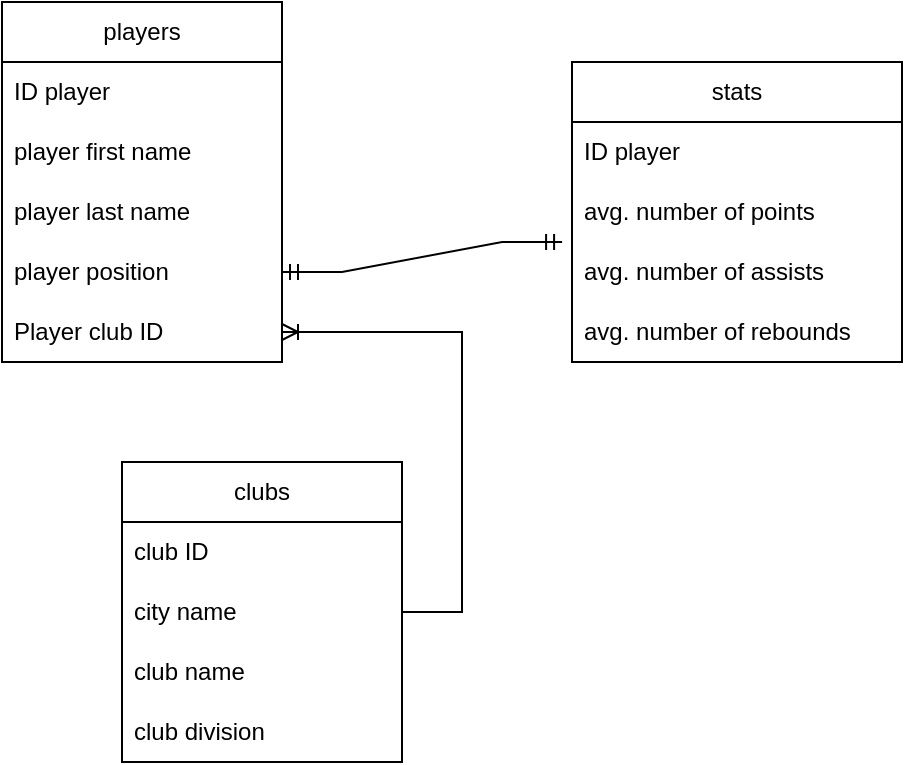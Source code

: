 <mxfile version="22.1.21" type="device">
  <diagram id="R2lEEEUBdFMjLlhIrx00" name="Page-1">
    <mxGraphModel dx="1154" dy="532" grid="1" gridSize="10" guides="1" tooltips="1" connect="1" arrows="1" fold="1" page="1" pageScale="1" pageWidth="850" pageHeight="1100" math="0" shadow="0" extFonts="Permanent Marker^https://fonts.googleapis.com/css?family=Permanent+Marker">
      <root>
        <mxCell id="0" />
        <mxCell id="1" parent="0" />
        <mxCell id="DHD6Y2wHUcDISrz3FL7j-1" value="players" style="swimlane;fontStyle=0;childLayout=stackLayout;horizontal=1;startSize=30;horizontalStack=0;resizeParent=1;resizeParentMax=0;resizeLast=0;collapsible=1;marginBottom=0;whiteSpace=wrap;html=1;" vertex="1" parent="1">
          <mxGeometry x="140" y="120" width="140" height="180" as="geometry" />
        </mxCell>
        <mxCell id="DHD6Y2wHUcDISrz3FL7j-2" value="ID player" style="text;strokeColor=none;fillColor=none;align=left;verticalAlign=middle;spacingLeft=4;spacingRight=4;overflow=hidden;points=[[0,0.5],[1,0.5]];portConstraint=eastwest;rotatable=0;whiteSpace=wrap;html=1;" vertex="1" parent="DHD6Y2wHUcDISrz3FL7j-1">
          <mxGeometry y="30" width="140" height="30" as="geometry" />
        </mxCell>
        <mxCell id="DHD6Y2wHUcDISrz3FL7j-3" value="player first name" style="text;strokeColor=none;fillColor=none;align=left;verticalAlign=middle;spacingLeft=4;spacingRight=4;overflow=hidden;points=[[0,0.5],[1,0.5]];portConstraint=eastwest;rotatable=0;whiteSpace=wrap;html=1;" vertex="1" parent="DHD6Y2wHUcDISrz3FL7j-1">
          <mxGeometry y="60" width="140" height="30" as="geometry" />
        </mxCell>
        <mxCell id="DHD6Y2wHUcDISrz3FL7j-4" value="player last name" style="text;strokeColor=none;fillColor=none;align=left;verticalAlign=middle;spacingLeft=4;spacingRight=4;overflow=hidden;points=[[0,0.5],[1,0.5]];portConstraint=eastwest;rotatable=0;whiteSpace=wrap;html=1;" vertex="1" parent="DHD6Y2wHUcDISrz3FL7j-1">
          <mxGeometry y="90" width="140" height="30" as="geometry" />
        </mxCell>
        <mxCell id="DHD6Y2wHUcDISrz3FL7j-15" value="player position" style="text;strokeColor=none;fillColor=none;align=left;verticalAlign=middle;spacingLeft=4;spacingRight=4;overflow=hidden;points=[[0,0.5],[1,0.5]];portConstraint=eastwest;rotatable=0;whiteSpace=wrap;html=1;" vertex="1" parent="DHD6Y2wHUcDISrz3FL7j-1">
          <mxGeometry y="120" width="140" height="30" as="geometry" />
        </mxCell>
        <mxCell id="DHD6Y2wHUcDISrz3FL7j-16" value="Player club ID" style="text;strokeColor=none;fillColor=none;align=left;verticalAlign=middle;spacingLeft=4;spacingRight=4;overflow=hidden;points=[[0,0.5],[1,0.5]];portConstraint=eastwest;rotatable=0;whiteSpace=wrap;html=1;" vertex="1" parent="DHD6Y2wHUcDISrz3FL7j-1">
          <mxGeometry y="150" width="140" height="30" as="geometry" />
        </mxCell>
        <mxCell id="DHD6Y2wHUcDISrz3FL7j-5" value="clubs" style="swimlane;fontStyle=0;childLayout=stackLayout;horizontal=1;startSize=30;horizontalStack=0;resizeParent=1;resizeParentMax=0;resizeLast=0;collapsible=1;marginBottom=0;whiteSpace=wrap;html=1;" vertex="1" parent="1">
          <mxGeometry x="200" y="350" width="140" height="150" as="geometry" />
        </mxCell>
        <mxCell id="DHD6Y2wHUcDISrz3FL7j-6" value="club ID" style="text;strokeColor=none;fillColor=none;align=left;verticalAlign=middle;spacingLeft=4;spacingRight=4;overflow=hidden;points=[[0,0.5],[1,0.5]];portConstraint=eastwest;rotatable=0;whiteSpace=wrap;html=1;" vertex="1" parent="DHD6Y2wHUcDISrz3FL7j-5">
          <mxGeometry y="30" width="140" height="30" as="geometry" />
        </mxCell>
        <mxCell id="DHD6Y2wHUcDISrz3FL7j-7" value="city name" style="text;strokeColor=none;fillColor=none;align=left;verticalAlign=middle;spacingLeft=4;spacingRight=4;overflow=hidden;points=[[0,0.5],[1,0.5]];portConstraint=eastwest;rotatable=0;whiteSpace=wrap;html=1;" vertex="1" parent="DHD6Y2wHUcDISrz3FL7j-5">
          <mxGeometry y="60" width="140" height="30" as="geometry" />
        </mxCell>
        <mxCell id="DHD6Y2wHUcDISrz3FL7j-8" value="club name" style="text;strokeColor=none;fillColor=none;align=left;verticalAlign=middle;spacingLeft=4;spacingRight=4;overflow=hidden;points=[[0,0.5],[1,0.5]];portConstraint=eastwest;rotatable=0;whiteSpace=wrap;html=1;" vertex="1" parent="DHD6Y2wHUcDISrz3FL7j-5">
          <mxGeometry y="90" width="140" height="30" as="geometry" />
        </mxCell>
        <mxCell id="DHD6Y2wHUcDISrz3FL7j-17" value="club division" style="text;strokeColor=none;fillColor=none;align=left;verticalAlign=middle;spacingLeft=4;spacingRight=4;overflow=hidden;points=[[0,0.5],[1,0.5]];portConstraint=eastwest;rotatable=0;whiteSpace=wrap;html=1;" vertex="1" parent="DHD6Y2wHUcDISrz3FL7j-5">
          <mxGeometry y="120" width="140" height="30" as="geometry" />
        </mxCell>
        <mxCell id="DHD6Y2wHUcDISrz3FL7j-9" value="stats" style="swimlane;fontStyle=0;childLayout=stackLayout;horizontal=1;startSize=30;horizontalStack=0;resizeParent=1;resizeParentMax=0;resizeLast=0;collapsible=1;marginBottom=0;whiteSpace=wrap;html=1;" vertex="1" parent="1">
          <mxGeometry x="425" y="150" width="165" height="150" as="geometry" />
        </mxCell>
        <mxCell id="DHD6Y2wHUcDISrz3FL7j-11" value="ID player" style="text;strokeColor=none;fillColor=none;align=left;verticalAlign=middle;spacingLeft=4;spacingRight=4;overflow=hidden;points=[[0,0.5],[1,0.5]];portConstraint=eastwest;rotatable=0;whiteSpace=wrap;html=1;" vertex="1" parent="DHD6Y2wHUcDISrz3FL7j-9">
          <mxGeometry y="30" width="165" height="30" as="geometry" />
        </mxCell>
        <mxCell id="DHD6Y2wHUcDISrz3FL7j-12" value="avg. number of points" style="text;strokeColor=none;fillColor=none;align=left;verticalAlign=middle;spacingLeft=4;spacingRight=4;overflow=hidden;points=[[0,0.5],[1,0.5]];portConstraint=eastwest;rotatable=0;whiteSpace=wrap;html=1;" vertex="1" parent="DHD6Y2wHUcDISrz3FL7j-9">
          <mxGeometry y="60" width="165" height="30" as="geometry" />
        </mxCell>
        <mxCell id="DHD6Y2wHUcDISrz3FL7j-13" value="avg. number of assists" style="text;strokeColor=none;fillColor=none;align=left;verticalAlign=middle;spacingLeft=4;spacingRight=4;overflow=hidden;points=[[0,0.5],[1,0.5]];portConstraint=eastwest;rotatable=0;whiteSpace=wrap;html=1;" vertex="1" parent="DHD6Y2wHUcDISrz3FL7j-9">
          <mxGeometry y="90" width="165" height="30" as="geometry" />
        </mxCell>
        <mxCell id="DHD6Y2wHUcDISrz3FL7j-14" value="avg. number of rebounds" style="text;strokeColor=none;fillColor=none;align=left;verticalAlign=middle;spacingLeft=4;spacingRight=4;overflow=hidden;points=[[0,0.5],[1,0.5]];portConstraint=eastwest;rotatable=0;whiteSpace=wrap;html=1;" vertex="1" parent="DHD6Y2wHUcDISrz3FL7j-9">
          <mxGeometry y="120" width="165" height="30" as="geometry" />
        </mxCell>
        <mxCell id="DHD6Y2wHUcDISrz3FL7j-19" value="" style="edgeStyle=entityRelationEdgeStyle;fontSize=12;html=1;endArrow=ERoneToMany;rounded=0;" edge="1" parent="1" source="DHD6Y2wHUcDISrz3FL7j-5" target="DHD6Y2wHUcDISrz3FL7j-16">
          <mxGeometry width="100" height="100" relative="1" as="geometry">
            <mxPoint x="260" y="370" as="sourcePoint" />
            <mxPoint x="320" y="302" as="targetPoint" />
            <Array as="points">
              <mxPoint x="280" y="320" />
              <mxPoint x="269" y="337" />
            </Array>
          </mxGeometry>
        </mxCell>
        <mxCell id="DHD6Y2wHUcDISrz3FL7j-20" value="" style="edgeStyle=entityRelationEdgeStyle;fontSize=12;html=1;endArrow=ERmandOne;startArrow=ERmandOne;rounded=0;entryX=-0.03;entryY=0;entryDx=0;entryDy=0;entryPerimeter=0;" edge="1" parent="1" source="DHD6Y2wHUcDISrz3FL7j-15" target="DHD6Y2wHUcDISrz3FL7j-13">
          <mxGeometry width="100" height="100" relative="1" as="geometry">
            <mxPoint x="270" y="350" as="sourcePoint" />
            <mxPoint x="370" y="250" as="targetPoint" />
          </mxGeometry>
        </mxCell>
      </root>
    </mxGraphModel>
  </diagram>
</mxfile>
